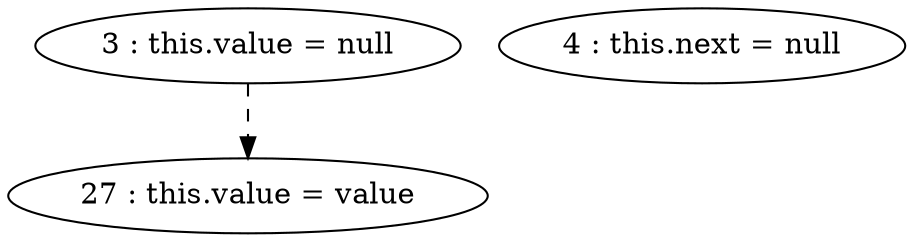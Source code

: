 digraph G {
"3 : this.value = null"
"3 : this.value = null" -> "27 : this.value = value" [style=dashed]
"4 : this.next = null"
"27 : this.value = value"
}